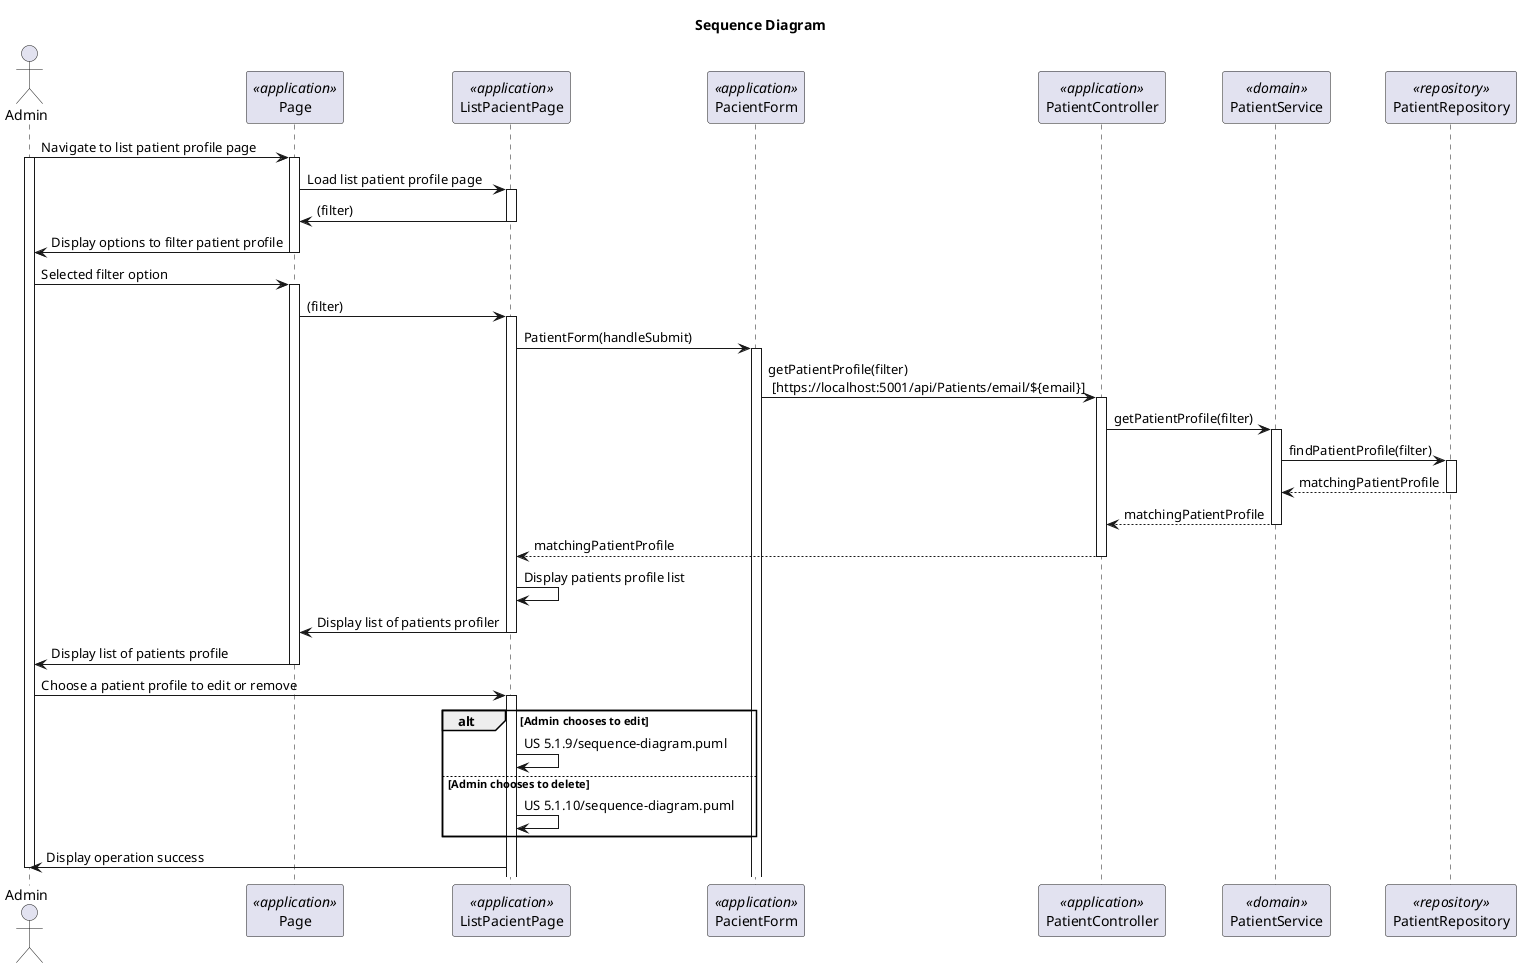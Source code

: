 @startuml US 6.2.17 - List Operation Requests

title Sequence Diagram

actor "Admin" as user
participant "Page" as fe <<application>>
participant "ListPacientPage" as listPage <<application>>
participant "PacientForm" as form <<application>>
participant "PatientController" as con <<application>>
participant "PatientService" as service <<domain>>
participant "PatientRepository" as repo <<repository>>

user -> fe: Navigate to list patient profile page
activate user
activate fe

fe -> listPage: Load list patient profile page
activate listPage
listPage -> fe: (filter)
deactivate listPage

fe -> user : Display options to filter patient profile
deactivate fe

user -> fe: Selected filter option
activate fe
fe -> listPage: (filter)
activate listPage

listPage -> form : PatientForm(handleSubmit)
activate form


form -> con: getPatientProfile(filter) \n [https://localhost:5001/api/Patients/email/${email}]
activate con

con -> service: getPatientProfile(filter)
activate service

service -> repo: findPatientProfile(filter)
activate repo
repo --> service: matchingPatientProfile
deactivate repo

service --> con: matchingPatientProfile
deactivate service

con --> listPage: matchingPatientProfile
deactivate con

listPage -> listPage: Display patients profile list


listPage -> fe: Display list of patients profiler
deactivate listPage

fe -> user: Display list of patients profile
deactivate fe

user -> listPage: Choose a patient profile to edit or remove 
activate listPage
alt Admin chooses to edit
listPage -> listPage: US 5.1.9/sequence-diagram.puml
else Admin chooses to delete 
listPage -> listPage: US 5.1.10/sequence-diagram.puml
deactivate con
end 
listPage -> user : Display operation success
deactivate user

@enduml